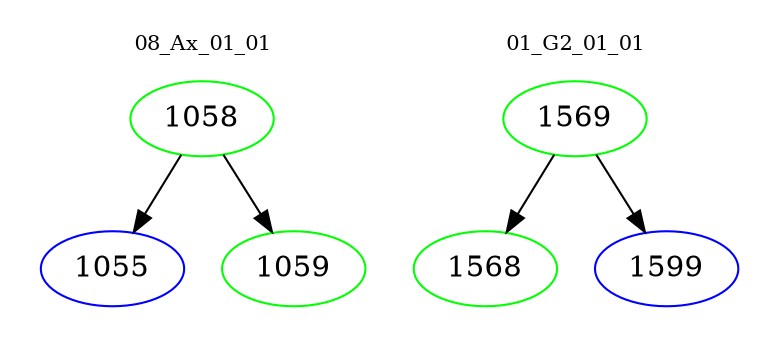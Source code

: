 digraph{
subgraph cluster_0 {
color = white
label = "08_Ax_01_01";
fontsize=10;
T0_1058 [label="1058", color="green"]
T0_1058 -> T0_1055 [color="black"]
T0_1055 [label="1055", color="blue"]
T0_1058 -> T0_1059 [color="black"]
T0_1059 [label="1059", color="green"]
}
subgraph cluster_1 {
color = white
label = "01_G2_01_01";
fontsize=10;
T1_1569 [label="1569", color="green"]
T1_1569 -> T1_1568 [color="black"]
T1_1568 [label="1568", color="green"]
T1_1569 -> T1_1599 [color="black"]
T1_1599 [label="1599", color="blue"]
}
}
